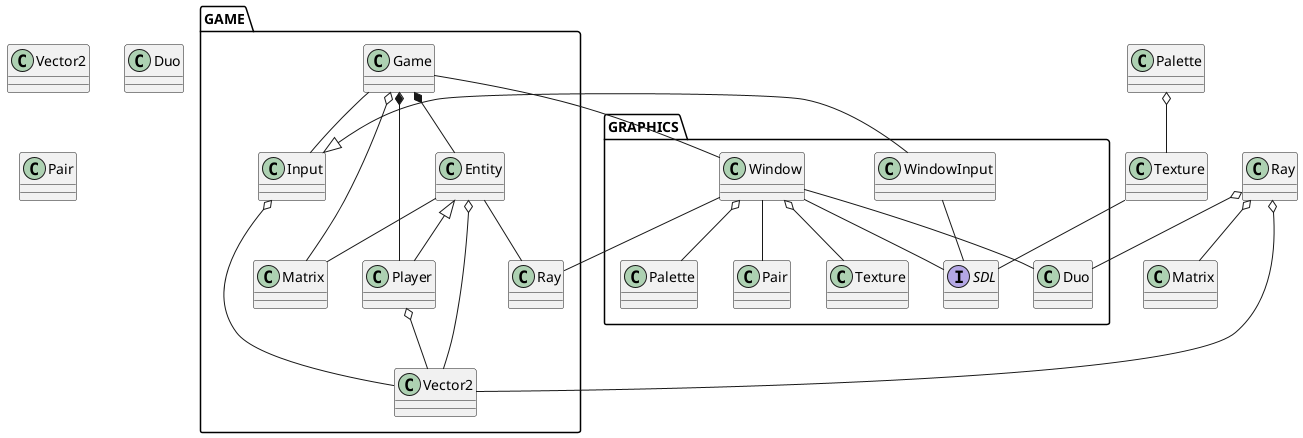 @startuml Telefonkönyv

package GAME {
    class Entity
    Entity o-- Vector2
    Entity -- Ray
    Entity -- Matrix

    class Player
    Entity <|-- Player
    Player o-- Vector2

    class Input
    Input o-- Vector2

    class Game
    Game o-- Matrix
    Game *-- Player
    Game *-- Entity
    Game -- Input
}

package GRAPHICS {
    Interface SDL
    class Window
    Window -- SDL
    Window o-- Texture
    Window o-- Palette
    Window -- Game
    Window -- Ray
    Window -- Pair
    Window -- Duo


    class WindowInput
    Input <|-- WindowInput
    WindowInput -- SDL
}

class Matrix


class Ray
Ray o-- Vector2
Ray o-- Duo
Ray o-- Matrix



class Texture
Texture -- SDL

class Palette
Palette o-- Texture

class Vector2

class Duo

class Pair


@enduml